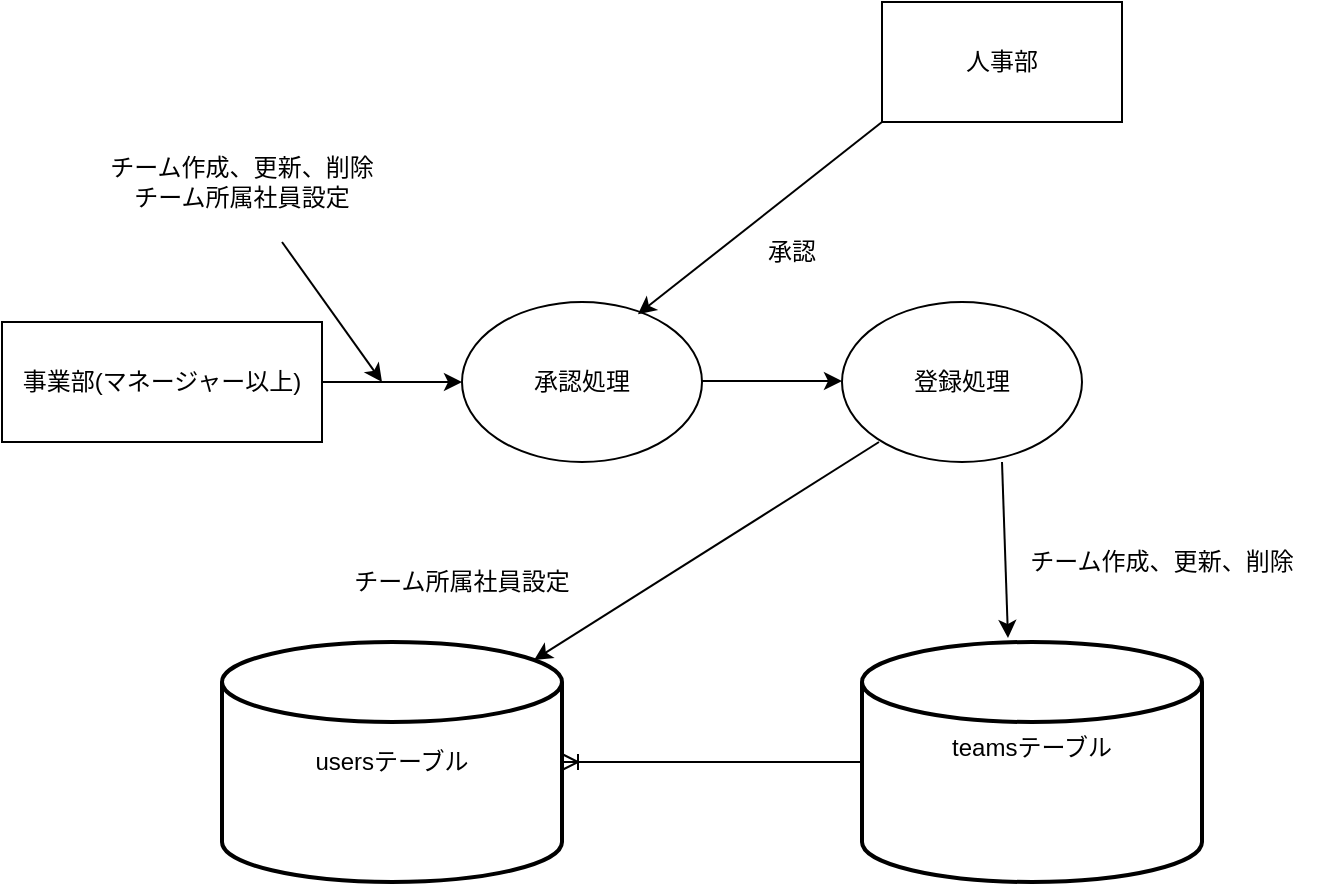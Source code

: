 <mxfile version="24.7.10">
  <diagram name="ページ1" id="3ncXwig-IbvlqDQaRCKq">
    <mxGraphModel dx="890" dy="625" grid="1" gridSize="10" guides="1" tooltips="1" connect="1" arrows="1" fold="1" page="1" pageScale="1" pageWidth="827" pageHeight="1169" math="0" shadow="0">
      <root>
        <mxCell id="0" />
        <mxCell id="1" parent="0" />
        <mxCell id="cX7yS5dUJwy2zb3N302p-1" value="事業部(マネージャー以上)" style="rounded=0;whiteSpace=wrap;html=1;" vertex="1" parent="1">
          <mxGeometry x="20" y="220" width="160" height="60" as="geometry" />
        </mxCell>
        <mxCell id="cX7yS5dUJwy2zb3N302p-2" value="" style="endArrow=classic;html=1;rounded=0;exitX=1;exitY=0.5;exitDx=0;exitDy=0;" edge="1" parent="1" source="cX7yS5dUJwy2zb3N302p-1">
          <mxGeometry width="50" height="50" relative="1" as="geometry">
            <mxPoint x="350" y="310" as="sourcePoint" />
            <mxPoint x="250" y="250" as="targetPoint" />
          </mxGeometry>
        </mxCell>
        <mxCell id="cX7yS5dUJwy2zb3N302p-3" value="承認処理" style="ellipse;whiteSpace=wrap;html=1;" vertex="1" parent="1">
          <mxGeometry x="250" y="210" width="120" height="80" as="geometry" />
        </mxCell>
        <mxCell id="cX7yS5dUJwy2zb3N302p-4" value="チーム作成、更新、削除&lt;div&gt;チーム所属社員設定&lt;/div&gt;" style="text;html=1;align=center;verticalAlign=middle;whiteSpace=wrap;rounded=0;" vertex="1" parent="1">
          <mxGeometry x="60" y="110" width="160" height="80" as="geometry" />
        </mxCell>
        <mxCell id="cX7yS5dUJwy2zb3N302p-7" value="" style="endArrow=classic;html=1;rounded=0;exitX=1;exitY=0.5;exitDx=0;exitDy=0;" edge="1" parent="1">
          <mxGeometry width="50" height="50" relative="1" as="geometry">
            <mxPoint x="370" y="249.5" as="sourcePoint" />
            <mxPoint x="440" y="249.5" as="targetPoint" />
          </mxGeometry>
        </mxCell>
        <mxCell id="cX7yS5dUJwy2zb3N302p-9" value="" style="endArrow=classic;html=1;rounded=0;" edge="1" parent="1">
          <mxGeometry width="50" height="50" relative="1" as="geometry">
            <mxPoint x="160" y="180" as="sourcePoint" />
            <mxPoint x="210" y="250" as="targetPoint" />
          </mxGeometry>
        </mxCell>
        <mxCell id="cX7yS5dUJwy2zb3N302p-10" value="人事部" style="rounded=0;whiteSpace=wrap;html=1;" vertex="1" parent="1">
          <mxGeometry x="460" y="60" width="120" height="60" as="geometry" />
        </mxCell>
        <mxCell id="cX7yS5dUJwy2zb3N302p-11" value="" style="endArrow=classic;html=1;rounded=0;exitX=0;exitY=1;exitDx=0;exitDy=0;" edge="1" parent="1" source="cX7yS5dUJwy2zb3N302p-10">
          <mxGeometry width="50" height="50" relative="1" as="geometry">
            <mxPoint x="428.075" y="120" as="sourcePoint" />
            <mxPoint x="338.0" y="216.08" as="targetPoint" />
          </mxGeometry>
        </mxCell>
        <mxCell id="cX7yS5dUJwy2zb3N302p-12" value="承認" style="text;html=1;align=center;verticalAlign=middle;whiteSpace=wrap;rounded=0;" vertex="1" parent="1">
          <mxGeometry x="370" y="160" width="90" height="50" as="geometry" />
        </mxCell>
        <mxCell id="cX7yS5dUJwy2zb3N302p-15" value="登録処理" style="ellipse;whiteSpace=wrap;html=1;" vertex="1" parent="1">
          <mxGeometry x="440" y="210" width="120" height="80" as="geometry" />
        </mxCell>
        <mxCell id="cX7yS5dUJwy2zb3N302p-16" value="teamsテーブル&lt;div&gt;&lt;br&gt;&lt;/div&gt;" style="strokeWidth=2;html=1;shape=mxgraph.flowchart.database;whiteSpace=wrap;" vertex="1" parent="1">
          <mxGeometry x="450" y="380" width="170" height="120" as="geometry" />
        </mxCell>
        <mxCell id="cX7yS5dUJwy2zb3N302p-17" value="usersテーブル" style="strokeWidth=2;html=1;shape=mxgraph.flowchart.database;whiteSpace=wrap;" vertex="1" parent="1">
          <mxGeometry x="130" y="380" width="170" height="120" as="geometry" />
        </mxCell>
        <mxCell id="cX7yS5dUJwy2zb3N302p-18" value="" style="endArrow=classic;html=1;rounded=0;" edge="1" parent="1">
          <mxGeometry width="50" height="50" relative="1" as="geometry">
            <mxPoint x="520" y="290" as="sourcePoint" />
            <mxPoint x="523" y="378" as="targetPoint" />
          </mxGeometry>
        </mxCell>
        <mxCell id="cX7yS5dUJwy2zb3N302p-19" value="" style="edgeStyle=entityRelationEdgeStyle;fontSize=12;html=1;endArrow=ERoneToMany;rounded=0;exitX=0;exitY=0.5;exitDx=0;exitDy=0;exitPerimeter=0;entryX=1;entryY=0.5;entryDx=0;entryDy=0;entryPerimeter=0;" edge="1" parent="1" source="cX7yS5dUJwy2zb3N302p-16" target="cX7yS5dUJwy2zb3N302p-17">
          <mxGeometry width="100" height="100" relative="1" as="geometry">
            <mxPoint x="310" y="350" as="sourcePoint" />
            <mxPoint x="410" y="250" as="targetPoint" />
            <Array as="points">
              <mxPoint x="370" y="410" />
            </Array>
          </mxGeometry>
        </mxCell>
        <mxCell id="cX7yS5dUJwy2zb3N302p-20" value="" style="endArrow=classic;html=1;rounded=0;entryX=0.918;entryY=0.075;entryDx=0;entryDy=0;entryPerimeter=0;" edge="1" parent="1" target="cX7yS5dUJwy2zb3N302p-17">
          <mxGeometry width="50" height="50" relative="1" as="geometry">
            <mxPoint x="458.5" y="280" as="sourcePoint" />
            <mxPoint x="461.5" y="368" as="targetPoint" />
          </mxGeometry>
        </mxCell>
        <mxCell id="cX7yS5dUJwy2zb3N302p-26" value="チーム作成、更新、削除" style="text;html=1;align=center;verticalAlign=middle;whiteSpace=wrap;rounded=0;" vertex="1" parent="1">
          <mxGeometry x="520" y="300" width="160" height="80" as="geometry" />
        </mxCell>
        <mxCell id="cX7yS5dUJwy2zb3N302p-27" style="edgeStyle=orthogonalEdgeStyle;rounded=0;orthogonalLoop=1;jettySize=auto;html=1;exitX=0.5;exitY=1;exitDx=0;exitDy=0;" edge="1" parent="1" source="cX7yS5dUJwy2zb3N302p-26" target="cX7yS5dUJwy2zb3N302p-26">
          <mxGeometry relative="1" as="geometry" />
        </mxCell>
        <mxCell id="cX7yS5dUJwy2zb3N302p-29" value="チーム所属社員設定" style="text;html=1;align=center;verticalAlign=middle;whiteSpace=wrap;rounded=0;" vertex="1" parent="1">
          <mxGeometry x="170" y="310" width="160" height="80" as="geometry" />
        </mxCell>
      </root>
    </mxGraphModel>
  </diagram>
</mxfile>
